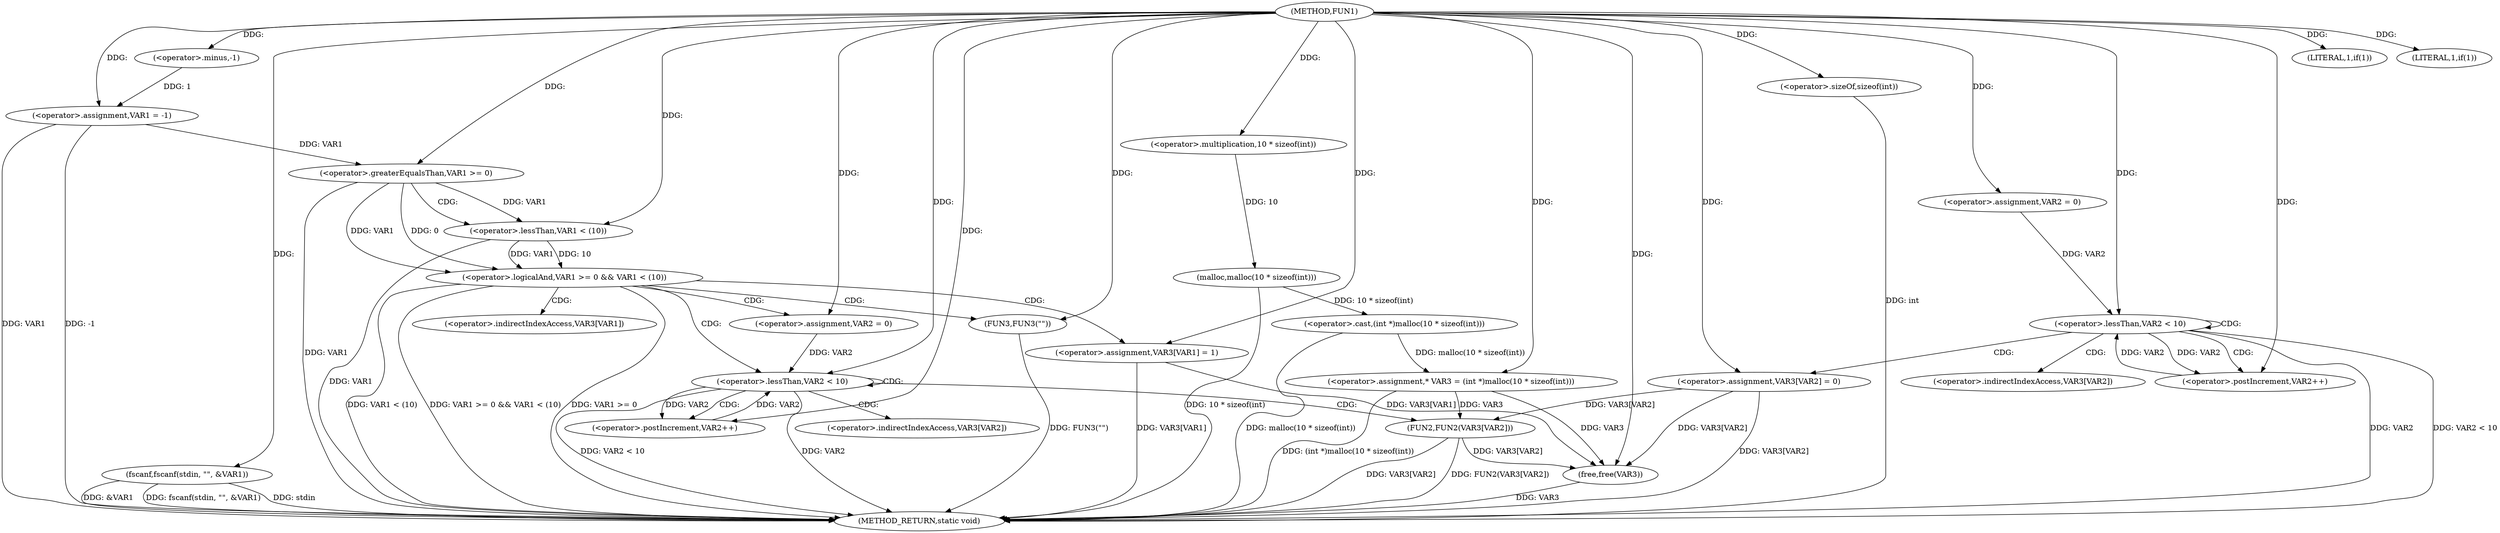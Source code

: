 digraph FUN1 {  
"1000100" [label = "(METHOD,FUN1)" ]
"1000179" [label = "(METHOD_RETURN,static void)" ]
"1000103" [label = "(<operator>.assignment,VAR1 = -1)" ]
"1000105" [label = "(<operator>.minus,-1)" ]
"1000108" [label = "(LITERAL,1,if(1))" ]
"1000110" [label = "(fscanf,fscanf(stdin, \"\", &VAR1))" ]
"1000116" [label = "(LITERAL,1,if(1))" ]
"1000121" [label = "(<operator>.assignment,* VAR3 = (int *)malloc(10 * sizeof(int)))" ]
"1000123" [label = "(<operator>.cast,(int *)malloc(10 * sizeof(int)))" ]
"1000125" [label = "(malloc,malloc(10 * sizeof(int)))" ]
"1000126" [label = "(<operator>.multiplication,10 * sizeof(int))" ]
"1000128" [label = "(<operator>.sizeOf,sizeof(int))" ]
"1000131" [label = "(<operator>.assignment,VAR2 = 0)" ]
"1000134" [label = "(<operator>.lessThan,VAR2 < 10)" ]
"1000137" [label = "(<operator>.postIncrement,VAR2++)" ]
"1000140" [label = "(<operator>.assignment,VAR3[VAR2] = 0)" ]
"1000146" [label = "(<operator>.logicalAnd,VAR1 >= 0 && VAR1 < (10))" ]
"1000147" [label = "(<operator>.greaterEqualsThan,VAR1 >= 0)" ]
"1000150" [label = "(<operator>.lessThan,VAR1 < (10))" ]
"1000154" [label = "(<operator>.assignment,VAR3[VAR1] = 1)" ]
"1000160" [label = "(<operator>.assignment,VAR2 = 0)" ]
"1000163" [label = "(<operator>.lessThan,VAR2 < 10)" ]
"1000166" [label = "(<operator>.postIncrement,VAR2++)" ]
"1000169" [label = "(FUN2,FUN2(VAR3[VAR2]))" ]
"1000175" [label = "(FUN3,FUN3(\"\"))" ]
"1000177" [label = "(free,free(VAR3))" ]
"1000141" [label = "(<operator>.indirectIndexAccess,VAR3[VAR2])" ]
"1000155" [label = "(<operator>.indirectIndexAccess,VAR3[VAR1])" ]
"1000170" [label = "(<operator>.indirectIndexAccess,VAR3[VAR2])" ]
  "1000177" -> "1000179"  [ label = "DDG: VAR3"] 
  "1000123" -> "1000179"  [ label = "DDG: malloc(10 * sizeof(int))"] 
  "1000150" -> "1000179"  [ label = "DDG: VAR1"] 
  "1000169" -> "1000179"  [ label = "DDG: FUN2(VAR3[VAR2])"] 
  "1000103" -> "1000179"  [ label = "DDG: VAR1"] 
  "1000103" -> "1000179"  [ label = "DDG: -1"] 
  "1000147" -> "1000179"  [ label = "DDG: VAR1"] 
  "1000163" -> "1000179"  [ label = "DDG: VAR2"] 
  "1000125" -> "1000179"  [ label = "DDG: 10 * sizeof(int)"] 
  "1000121" -> "1000179"  [ label = "DDG: (int *)malloc(10 * sizeof(int))"] 
  "1000140" -> "1000179"  [ label = "DDG: VAR3[VAR2]"] 
  "1000128" -> "1000179"  [ label = "DDG: int"] 
  "1000154" -> "1000179"  [ label = "DDG: VAR3[VAR1]"] 
  "1000134" -> "1000179"  [ label = "DDG: VAR2 < 10"] 
  "1000134" -> "1000179"  [ label = "DDG: VAR2"] 
  "1000110" -> "1000179"  [ label = "DDG: &VAR1"] 
  "1000110" -> "1000179"  [ label = "DDG: fscanf(stdin, \"\", &VAR1)"] 
  "1000169" -> "1000179"  [ label = "DDG: VAR3[VAR2]"] 
  "1000146" -> "1000179"  [ label = "DDG: VAR1 < (10)"] 
  "1000163" -> "1000179"  [ label = "DDG: VAR2 < 10"] 
  "1000146" -> "1000179"  [ label = "DDG: VAR1 >= 0 && VAR1 < (10)"] 
  "1000146" -> "1000179"  [ label = "DDG: VAR1 >= 0"] 
  "1000110" -> "1000179"  [ label = "DDG: stdin"] 
  "1000175" -> "1000179"  [ label = "DDG: FUN3(\"\")"] 
  "1000105" -> "1000103"  [ label = "DDG: 1"] 
  "1000100" -> "1000103"  [ label = "DDG: "] 
  "1000100" -> "1000105"  [ label = "DDG: "] 
  "1000100" -> "1000108"  [ label = "DDG: "] 
  "1000100" -> "1000110"  [ label = "DDG: "] 
  "1000100" -> "1000116"  [ label = "DDG: "] 
  "1000123" -> "1000121"  [ label = "DDG: malloc(10 * sizeof(int))"] 
  "1000100" -> "1000121"  [ label = "DDG: "] 
  "1000125" -> "1000123"  [ label = "DDG: 10 * sizeof(int)"] 
  "1000126" -> "1000125"  [ label = "DDG: 10"] 
  "1000100" -> "1000126"  [ label = "DDG: "] 
  "1000100" -> "1000128"  [ label = "DDG: "] 
  "1000100" -> "1000131"  [ label = "DDG: "] 
  "1000131" -> "1000134"  [ label = "DDG: VAR2"] 
  "1000137" -> "1000134"  [ label = "DDG: VAR2"] 
  "1000100" -> "1000134"  [ label = "DDG: "] 
  "1000134" -> "1000137"  [ label = "DDG: VAR2"] 
  "1000100" -> "1000137"  [ label = "DDG: "] 
  "1000100" -> "1000140"  [ label = "DDG: "] 
  "1000147" -> "1000146"  [ label = "DDG: VAR1"] 
  "1000147" -> "1000146"  [ label = "DDG: 0"] 
  "1000103" -> "1000147"  [ label = "DDG: VAR1"] 
  "1000100" -> "1000147"  [ label = "DDG: "] 
  "1000150" -> "1000146"  [ label = "DDG: VAR1"] 
  "1000150" -> "1000146"  [ label = "DDG: 10"] 
  "1000147" -> "1000150"  [ label = "DDG: VAR1"] 
  "1000100" -> "1000150"  [ label = "DDG: "] 
  "1000100" -> "1000154"  [ label = "DDG: "] 
  "1000100" -> "1000160"  [ label = "DDG: "] 
  "1000166" -> "1000163"  [ label = "DDG: VAR2"] 
  "1000160" -> "1000163"  [ label = "DDG: VAR2"] 
  "1000100" -> "1000163"  [ label = "DDG: "] 
  "1000163" -> "1000166"  [ label = "DDG: VAR2"] 
  "1000100" -> "1000166"  [ label = "DDG: "] 
  "1000140" -> "1000169"  [ label = "DDG: VAR3[VAR2]"] 
  "1000121" -> "1000169"  [ label = "DDG: VAR3"] 
  "1000100" -> "1000175"  [ label = "DDG: "] 
  "1000140" -> "1000177"  [ label = "DDG: VAR3[VAR2]"] 
  "1000154" -> "1000177"  [ label = "DDG: VAR3[VAR1]"] 
  "1000121" -> "1000177"  [ label = "DDG: VAR3"] 
  "1000169" -> "1000177"  [ label = "DDG: VAR3[VAR2]"] 
  "1000100" -> "1000177"  [ label = "DDG: "] 
  "1000134" -> "1000141"  [ label = "CDG: "] 
  "1000134" -> "1000137"  [ label = "CDG: "] 
  "1000134" -> "1000140"  [ label = "CDG: "] 
  "1000134" -> "1000134"  [ label = "CDG: "] 
  "1000146" -> "1000163"  [ label = "CDG: "] 
  "1000146" -> "1000175"  [ label = "CDG: "] 
  "1000146" -> "1000155"  [ label = "CDG: "] 
  "1000146" -> "1000154"  [ label = "CDG: "] 
  "1000146" -> "1000160"  [ label = "CDG: "] 
  "1000147" -> "1000150"  [ label = "CDG: "] 
  "1000163" -> "1000166"  [ label = "CDG: "] 
  "1000163" -> "1000169"  [ label = "CDG: "] 
  "1000163" -> "1000163"  [ label = "CDG: "] 
  "1000163" -> "1000170"  [ label = "CDG: "] 
}
